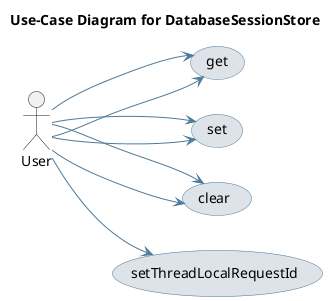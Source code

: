 @startuml
skinparam usecase {
 BackgroundColor #DEE3E9 
 BorderColor #4D7A97 
 ArrowColor #4D7A97 
}
left to right direction
title Use-Case Diagram for DatabaseSessionStore

actor User
usecase "get" as UC_get
User --> UC_get
usecase "set" as UC_set
User --> UC_set
usecase "clear" as UC_clear
User --> UC_clear
usecase "setThreadLocalRequestId" as UC_setThreadLocalRequestId
User --> UC_setThreadLocalRequestId
usecase "get" as UC_get
User --> UC_get
usecase "set" as UC_set
User --> UC_set
usecase "clear" as UC_clear
User --> UC_clear
@enduml